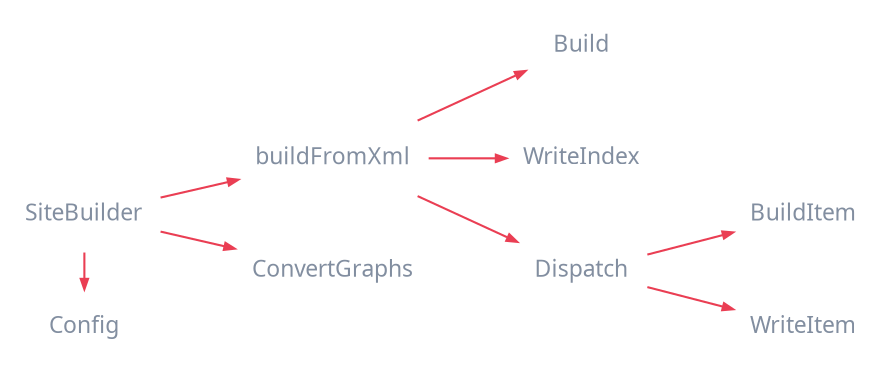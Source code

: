 
digraph {
     bgcolor = none;
     rankdir = "LR";
     node [
         shape     = none
         fontname  = "Segoe UI"
         fontcolor = "#828EA0FF"
         fontsize  = "11"
     ]
     edge [
         arrowsize = "0.5"
         color     = "#EA3E53FF"
     ]
     SiteBuilder->Config;

     {rank=same Config SiteBuilder}

     SiteBuilder->buildFromXml
     buildFromXml->Build
     buildFromXml->WriteIndex
     buildFromXml->Dispatch
     Dispatch->BuildItem
     Dispatch->WriteItem
     SiteBuilder->ConvertGraphs
}
